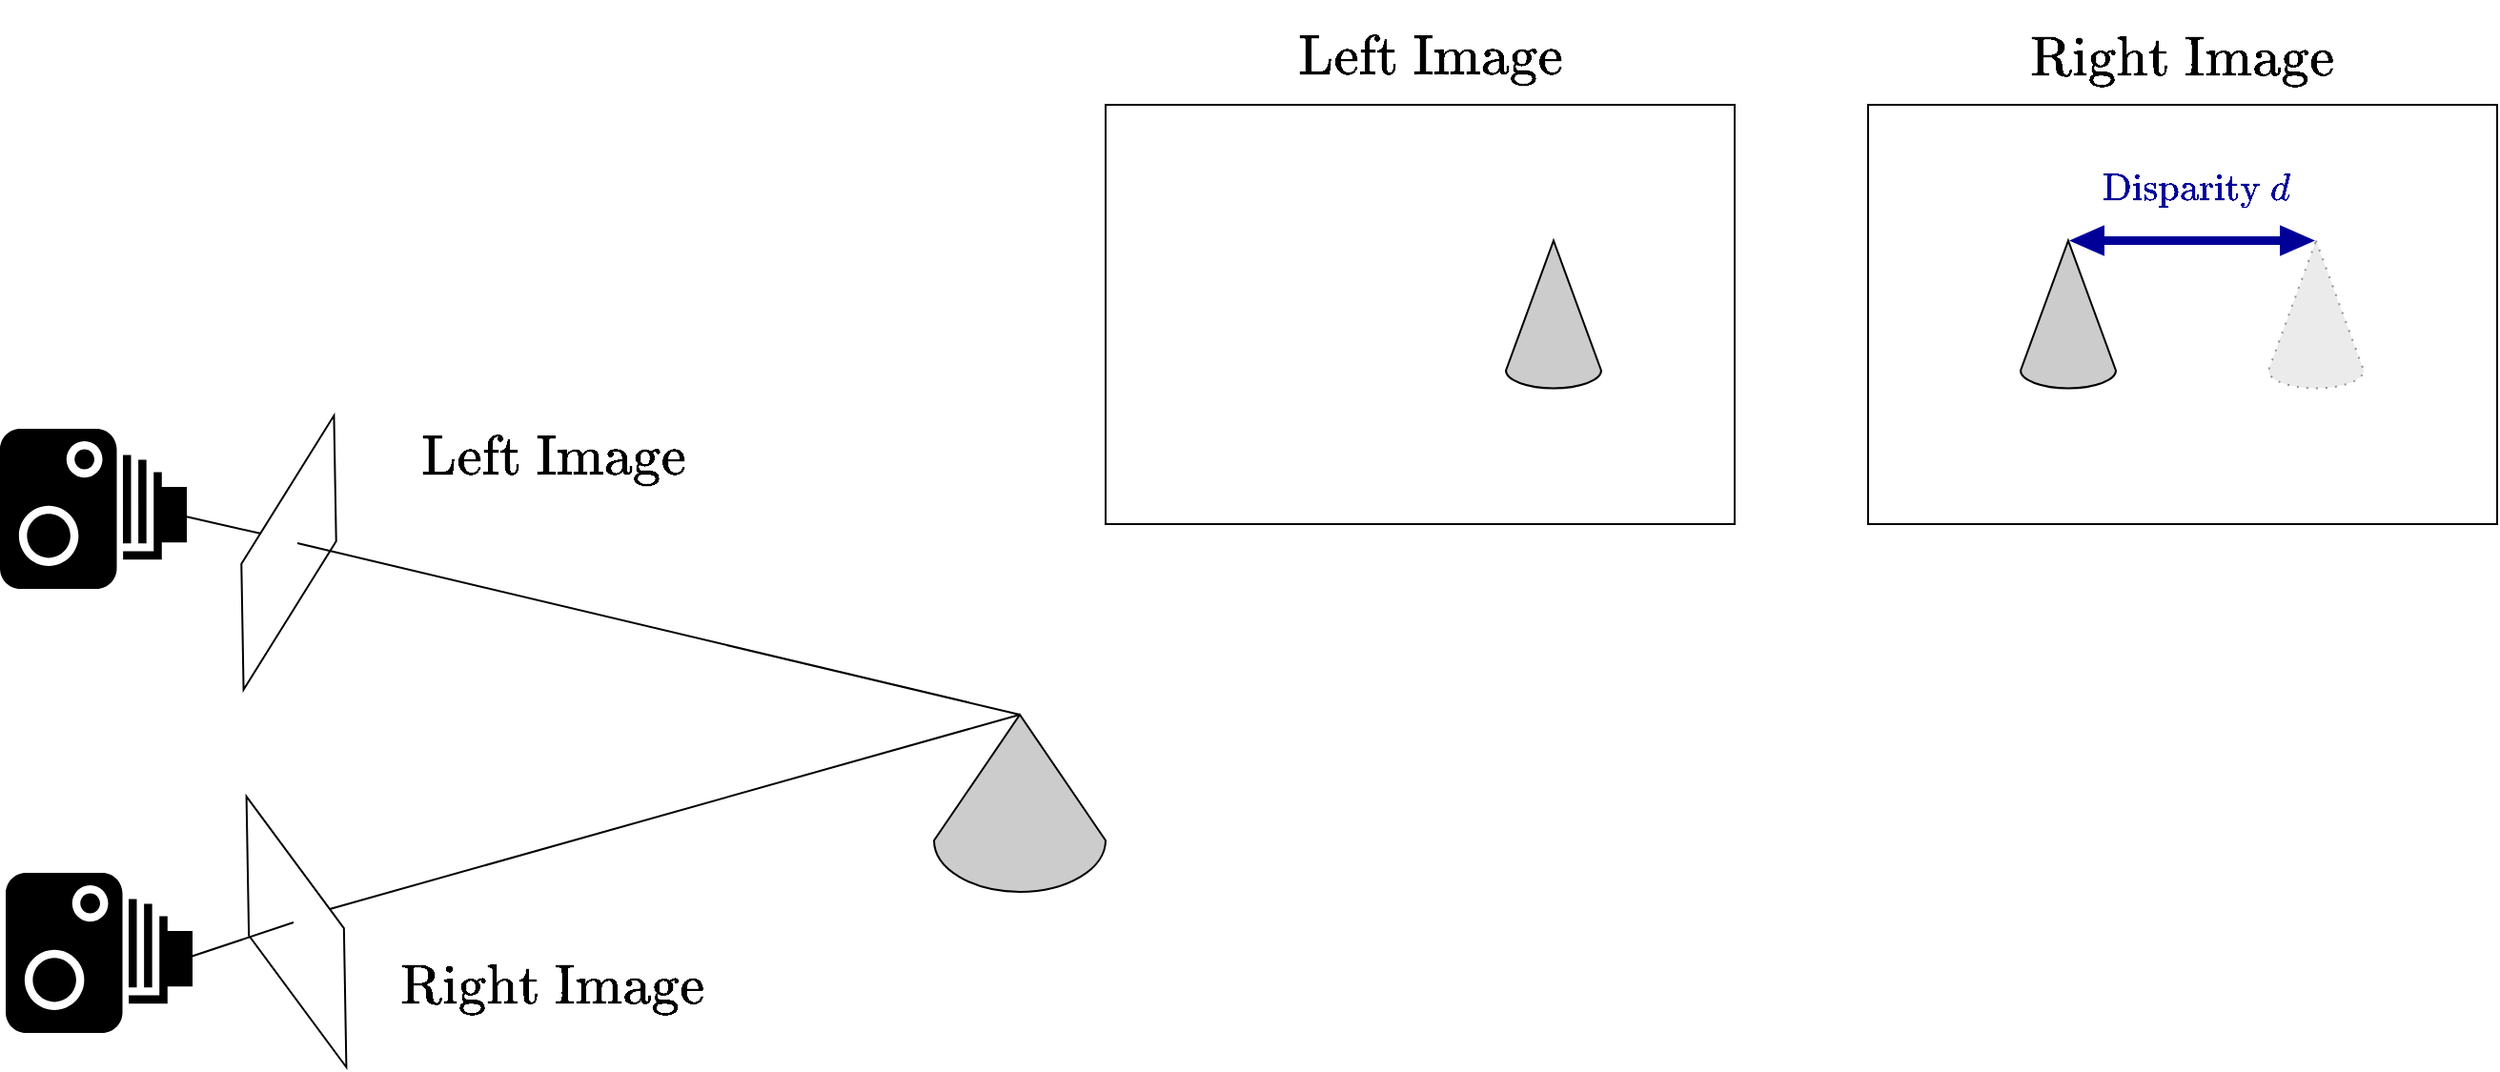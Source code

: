 <mxfile version="24.7.16">
  <diagram name="Page-1" id="oz5TSB25_tHGpyrxFUn2">
    <mxGraphModel dx="1434" dy="779" grid="1" gridSize="10" guides="1" tooltips="1" connect="1" arrows="1" fold="1" page="1" pageScale="1" pageWidth="827" pageHeight="1169" math="1" shadow="0">
      <root>
        <mxCell id="0" />
        <mxCell id="1" parent="0" />
        <mxCell id="Le_IBBFrX8YXHRjTscc6-3" value="" style="shape=mxgraph.signs.tech.camera_1;html=1;pointerEvents=1;fillColor=#000000;strokeColor=none;verticalLabelPosition=bottom;verticalAlign=top;align=center;rotation=0;" parent="1" vertex="1">
          <mxGeometry x="360" y="270" width="98" height="84" as="geometry" />
        </mxCell>
        <mxCell id="Le_IBBFrX8YXHRjTscc6-4" value="" style="shape=mxgraph.signs.tech.camera_1;html=1;pointerEvents=1;fillColor=#000000;strokeColor=none;verticalLabelPosition=bottom;verticalAlign=top;align=center;rotation=0;" parent="1" vertex="1">
          <mxGeometry x="363" y="503" width="98" height="84" as="geometry" />
        </mxCell>
        <mxCell id="Le_IBBFrX8YXHRjTscc6-5" value="" style="shape=parallelogram;perimeter=parallelogramPerimeter;whiteSpace=wrap;html=1;fixedSize=1;rotation=-91;size=77.01;flipV=1;" parent="1" vertex="1">
          <mxGeometry x="440" y="310" width="142.99" height="49.92" as="geometry" />
        </mxCell>
        <mxCell id="Le_IBBFrX8YXHRjTscc6-6" value="" style="shape=parallelogram;perimeter=parallelogramPerimeter;whiteSpace=wrap;html=1;fixedSize=1;rotation=-91;size=70;" parent="1" vertex="1">
          <mxGeometry x="444" y="509" width="142.99" height="49.92" as="geometry" />
        </mxCell>
        <mxCell id="Le_IBBFrX8YXHRjTscc6-10" value="" style="verticalLabelPosition=bottom;verticalAlign=top;html=1;shape=mxgraph.basic.cone2;dx=0.5;dy=0.71;fillColor=#CCCCCC;" parent="1" vertex="1">
          <mxGeometry x="850" y="420" width="90" height="92.96" as="geometry" />
        </mxCell>
        <mxCell id="Le_IBBFrX8YXHRjTscc6-11" value="" style="endArrow=none;html=1;rounded=0;entryX=0;entryY=0;entryDx=45;entryDy=0;entryPerimeter=0;" parent="1" target="Le_IBBFrX8YXHRjTscc6-10" edge="1">
          <mxGeometry width="50" height="50" relative="1" as="geometry">
            <mxPoint x="533" y="522" as="sourcePoint" />
            <mxPoint x="755" y="360" as="targetPoint" />
          </mxGeometry>
        </mxCell>
        <mxCell id="Le_IBBFrX8YXHRjTscc6-12" value="" style="endArrow=none;html=1;rounded=0;" parent="1" edge="1">
          <mxGeometry width="50" height="50" relative="1" as="geometry">
            <mxPoint x="460" y="547" as="sourcePoint" />
            <mxPoint x="514" y="529" as="targetPoint" />
          </mxGeometry>
        </mxCell>
        <mxCell id="Le_IBBFrX8YXHRjTscc6-14" value="" style="endArrow=none;html=1;rounded=0;exitX=0;exitY=0;exitDx=45;exitDy=0;exitPerimeter=0;" parent="1" source="Le_IBBFrX8YXHRjTscc6-10" edge="1">
          <mxGeometry width="50" height="50" relative="1" as="geometry">
            <mxPoint x="530" y="430" as="sourcePoint" />
            <mxPoint x="516" y="330" as="targetPoint" />
          </mxGeometry>
        </mxCell>
        <mxCell id="Le_IBBFrX8YXHRjTscc6-16" value="" style="endArrow=none;html=1;rounded=0;" parent="1" edge="1">
          <mxGeometry width="50" height="50" relative="1" as="geometry">
            <mxPoint x="497" y="325" as="sourcePoint" />
            <mxPoint x="453" y="315" as="targetPoint" />
          </mxGeometry>
        </mxCell>
        <mxCell id="Le_IBBFrX8YXHRjTscc6-17" value="&lt;font style=&quot;font-size: 25px;&quot;&gt;\(\mathrm{Left~Image}\)&lt;/font&gt;" style="text;html=1;align=center;verticalAlign=middle;whiteSpace=wrap;rounded=0;" parent="1" vertex="1">
          <mxGeometry x="560" y="270" width="180" height="30" as="geometry" />
        </mxCell>
        <mxCell id="Le_IBBFrX8YXHRjTscc6-18" value="&lt;font style=&quot;font-size: 25px;&quot;&gt;\(\mathrm{Right~Image}\)&lt;/font&gt;" style="text;html=1;align=center;verticalAlign=middle;whiteSpace=wrap;rounded=0;" parent="1" vertex="1">
          <mxGeometry x="560" y="547" width="180" height="30" as="geometry" />
        </mxCell>
        <mxCell id="Le_IBBFrX8YXHRjTscc6-25" value="" style="rounded=0;whiteSpace=wrap;html=1;" parent="1" vertex="1">
          <mxGeometry x="1340" y="100" width="330" height="220" as="geometry" />
        </mxCell>
        <mxCell id="Le_IBBFrX8YXHRjTscc6-26" value="" style="verticalLabelPosition=bottom;verticalAlign=top;html=1;shape=mxgraph.basic.cone2;dx=0.5;dy=0.88;fillColor=#CCCCCC;strokeWidth=1;fillOpacity=100;" parent="1" vertex="1">
          <mxGeometry x="1420" y="171.26" width="50" height="77.47" as="geometry" />
        </mxCell>
        <mxCell id="Le_IBBFrX8YXHRjTscc6-27" value="" style="verticalLabelPosition=bottom;verticalAlign=top;html=1;shape=mxgraph.basic.cone2;dx=0.5;dy=0.88;fillColor=#CCCCCC;dashed=1;dashPattern=1 4;opacity=40;" parent="1" vertex="1">
          <mxGeometry x="1550" y="171.26" width="50" height="77.47" as="geometry" />
        </mxCell>
        <mxCell id="Le_IBBFrX8YXHRjTscc6-28" value="&lt;font style=&quot;font-size: 25px;&quot;&gt;\(\mathrm{Left~Image}\)&lt;/font&gt;" style="text;html=1;align=center;verticalAlign=middle;whiteSpace=wrap;rounded=0;" parent="1" vertex="1">
          <mxGeometry x="1020" y="60" width="180" height="30" as="geometry" />
        </mxCell>
        <mxCell id="Le_IBBFrX8YXHRjTscc6-31" value="&lt;font style=&quot;font-size: 25px;&quot;&gt;\(\mathrm{Right~Image}\)&lt;/font&gt;" style="text;html=1;align=center;verticalAlign=middle;whiteSpace=wrap;rounded=0;" parent="1" vertex="1">
          <mxGeometry x="1415" y="60" width="180" height="30" as="geometry" />
        </mxCell>
        <mxCell id="Le_IBBFrX8YXHRjTscc6-32" value="" style="shape=flexArrow;endArrow=classic;startArrow=classic;html=1;rounded=0;entryX=0;entryY=0;entryDx=25;entryDy=0;entryPerimeter=0;exitX=0;exitY=0;exitDx=25;exitDy=0;exitPerimeter=0;fillColor=#000099;width=4.516;startSize=5.829;endSize=5.829;startWidth=10.801;endWidth=10.801;fontColor=#000099;strokeColor=none;" parent="1" source="Le_IBBFrX8YXHRjTscc6-26" target="Le_IBBFrX8YXHRjTscc6-27" edge="1">
          <mxGeometry width="100" height="100" relative="1" as="geometry">
            <mxPoint x="1310" y="290" as="sourcePoint" />
            <mxPoint x="1410" y="190" as="targetPoint" />
          </mxGeometry>
        </mxCell>
        <mxCell id="Le_IBBFrX8YXHRjTscc6-33" value="&lt;font style=&quot;font-size: 17px;&quot;&gt;\(\mathrm{Disparity}~d\)&lt;/font&gt;" style="text;html=1;align=center;verticalAlign=middle;whiteSpace=wrap;rounded=0;fontColor=#000099;" parent="1" vertex="1">
          <mxGeometry x="1460" y="130" width="105" height="30" as="geometry" />
        </mxCell>
        <mxCell id="RSy3egINgkhn0zGhACr_-1" value="" style="rounded=0;whiteSpace=wrap;html=1;" parent="1" vertex="1">
          <mxGeometry x="940" y="100" width="330" height="220" as="geometry" />
        </mxCell>
        <mxCell id="RSy3egINgkhn0zGhACr_-3" value="" style="verticalLabelPosition=bottom;verticalAlign=top;html=1;shape=mxgraph.basic.cone2;dx=0.5;dy=0.88;fillColor=#CCCCCC;" parent="1" vertex="1">
          <mxGeometry x="1150" y="171.26" width="50" height="77.47" as="geometry" />
        </mxCell>
      </root>
    </mxGraphModel>
  </diagram>
</mxfile>
